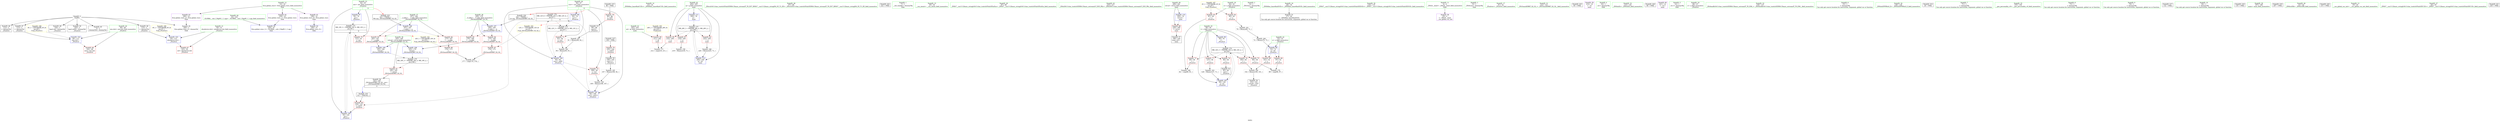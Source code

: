 digraph "SVFG" {
	label="SVFG";

	Node0x562c8eecbbf0 [shape=record,color=grey,label="{NodeID: 0\nNullPtr}"];
	Node0x562c8eecbbf0 -> Node0x562c8eee2860[style=solid];
	Node0x562c8eecbbf0 -> Node0x562c8eee2960[style=solid];
	Node0x562c8eecbbf0 -> Node0x562c8eee2a30[style=solid];
	Node0x562c8eecbbf0 -> Node0x562c8eee3b20[style=solid];
	Node0x562c8eecbbf0 -> Node0x562c8eee3bf0[style=solid];
	Node0x562c8eecbbf0 -> Node0x562c8eee3cc0[style=solid];
	Node0x562c8eecbbf0 -> Node0x562c8eee6270[style=solid];
	Node0x562c8eee2c00 [shape=record,color=blue,label="{NodeID: 97\n54\<--76\nans\<--\n_Z5solvev\n}"];
	Node0x562c8eee2c00 -> Node0x562c8eef0bc0[style=dashed];
	Node0x562c8eee0c00 [shape=record,color=green,label="{NodeID: 14\n23\<--24\n_ZNSt8ios_base4InitC1Ev\<--_ZNSt8ios_base4InitC1Ev_field_insensitive\n}"];
	Node0x562c8eee77a0 [shape=record,color=blue,label="{NodeID: 111\n204\<--76\nq\<--\nmain\n}"];
	Node0x562c8eee77a0 -> Node0x562c8eef24c0[style=dashed];
	Node0x562c8eee1880 [shape=record,color=green,label="{NodeID: 28\n67\<--68\n_ZStrsIcSt11char_traitsIcESaIcEERSt13basic_istreamIT_T0_ES7_RNSt7__cxx1112basic_stringIS4_S5_T1_EE\<--_ZStrsIcSt11char_traitsIcESaIcEERSt13basic_istreamIT_T0_ES7_RNSt7__cxx1112basic_stringIS4_S5_T1_EE_field_insensitive\n}"];
	Node0x562c8eee2590 [shape=record,color=green,label="{NodeID: 42\n204\<--205\nq\<--q_field_insensitive\nmain\n}"];
	Node0x562c8eee2590 -> Node0x562c8eee5e00[style=solid];
	Node0x562c8eee2590 -> Node0x562c8eee5ed0[style=solid];
	Node0x562c8eee2590 -> Node0x562c8eee5fa0[style=solid];
	Node0x562c8eee2590 -> Node0x562c8eee77a0[style=solid];
	Node0x562c8eee2590 -> Node0x562c8eee7870[style=solid];
	Node0x562c8eeffec0 [shape=record,color=black,label="{NodeID: 222\n222 = PHI()\n}"];
	Node0x562c8eee41d0 [shape=record,color=black,label="{NodeID: 56\n162\<--185\n_ZSt3maxIiERKT_S2_S2__ret\<--\n_ZSt3maxIiERKT_S2_S2_\n|{<s0>9}}"];
	Node0x562c8eee41d0:s0 -> Node0x562c8eefeb10[style=solid,color=blue];
	Node0x562c8eee4dc0 [shape=record,color=red,label="{NodeID: 70\n131\<--54\n\<--ans\n_Z5solvev\n}"];
	Node0x562c8eeeb4e0 [shape=record,color=grey,label="{NodeID: 167\n91 = Binary(90, 92, )\n}"];
	Node0x562c8eeeb4e0 -> Node0x562c8eeead60[style=solid];
	Node0x562c8eee5920 [shape=record,color=red,label="{NodeID: 84\n175\<--169\n\<--__b.addr\n_ZSt3maxIiERKT_S2_S2_\n}"];
	Node0x562c8eee5920 -> Node0x562c8eee5b90[style=solid];
	Node0x562c8eedfc60 [shape=record,color=green,label="{NodeID: 1\n7\<--1\n__dso_handle\<--dummyObj\nGlob }"];
	Node0x562c8eee2cd0 [shape=record,color=blue,label="{NodeID: 98\n56\<--76\ncurr\<--\n_Z5solvev\n}"];
	Node0x562c8eee2cd0 -> Node0x562c8eef10c0[style=dashed];
	Node0x562c8eee0d00 [shape=record,color=green,label="{NodeID: 15\n29\<--30\n__cxa_atexit\<--__cxa_atexit_field_insensitive\n}"];
	Node0x562c8eee6610 [shape=record,color=yellow,style=double,label="{NodeID: 195\n26V_1 = ENCHI(MR_26V_0)\npts\{203 \}\nFun[main]}"];
	Node0x562c8eee6610 -> Node0x562c8eee5d30[style=dashed];
	Node0x562c8eee7870 [shape=record,color=blue,label="{NodeID: 112\n204\<--226\nq\<--inc\nmain\n}"];
	Node0x562c8eee7870 -> Node0x562c8eef24c0[style=dashed];
	Node0x562c8eee1980 [shape=record,color=green,label="{NodeID: 29\n87\<--88\n_ZNSt7__cxx1112basic_stringIcSt11char_traitsIcESaIcEEixEm\<--_ZNSt7__cxx1112basic_stringIcSt11char_traitsIcESaIcEEixEm_field_insensitive\n}"];
	Node0x562c8eee2660 [shape=record,color=green,label="{NodeID: 43\n216\<--217\n_ZStlsISt11char_traitsIcEERSt13basic_ostreamIcT_ES5_PKc\<--_ZStlsISt11char_traitsIcEERSt13basic_ostreamIcT_ES5_PKc_field_insensitive\n}"];
	Node0x562c8eefff90 [shape=record,color=black,label="{NodeID: 223\n163 = PHI(54, )\n0th arg _ZSt3maxIiERKT_S2_S2_ }"];
	Node0x562c8eefff90 -> Node0x562c8eee7390[style=solid];
	Node0x562c8eee42a0 [shape=record,color=black,label="{NodeID: 57\n199\<--229\nmain_ret\<--\nmain\n}"];
	Node0x562c8eee4e90 [shape=record,color=red,label="{NodeID: 71\n93\<--56\n\<--curr\n_Z5solvev\n}"];
	Node0x562c8eee4e90 -> Node0x562c8eeead60[style=solid];
	Node0x562c8eeeb660 [shape=record,color=grey,label="{NodeID: 168\n82 = cmp(80, 81, )\n}"];
	Node0x562c8eee59f0 [shape=record,color=red,label="{NodeID: 85\n179\<--169\n\<--__b.addr\n_ZSt3maxIiERKT_S2_S2_\n}"];
	Node0x562c8eee59f0 -> Node0x562c8eee7530[style=solid];
	Node0x562c8eedfcf0 [shape=record,color=green,label="{NodeID: 2\n8\<--1\n_ZSt3cin\<--dummyObj\nGlob }"];
	Node0x562c8eef3dc0 [shape=record,color=yellow,style=double,label="{NodeID: 182\n10V_1 = ENCHI(MR_10V_0)\npts\{55 \}\nFun[_ZSt3maxIiERKT_S2_S2_]}"];
	Node0x562c8eef3dc0 -> Node0x562c8eee5ac0[style=dashed];
	Node0x562c8eee2da0 [shape=record,color=blue,label="{NodeID: 99\n58\<--76\ni\<--\n_Z5solvev\n}"];
	Node0x562c8eee2da0 -> Node0x562c8eef15c0[style=dashed];
	Node0x562c8eee0e00 [shape=record,color=green,label="{NodeID: 16\n28\<--34\n_ZNSt8ios_base4InitD1Ev\<--_ZNSt8ios_base4InitD1Ev_field_insensitive\n}"];
	Node0x562c8eee0e00 -> Node0x562c8eee3d90[style=solid];
	Node0x562c8eee1a80 [shape=record,color=green,label="{NodeID: 30\n118\<--119\n_ZNSt7__cxx1112basic_stringIcSt11char_traitsIcESaIcEED1Ev\<--_ZNSt7__cxx1112basic_stringIcSt11char_traitsIcESaIcEED1Ev_field_insensitive\n}"];
	Node0x562c8eee2760 [shape=record,color=green,label="{NodeID: 44\n16\<--234\n_GLOBAL__sub_I_DigiM_1_1.cpp\<--_GLOBAL__sub_I_DigiM_1_1.cpp_field_insensitive\n}"];
	Node0x562c8eee2760 -> Node0x562c8eee6170[style=solid];
	Node0x562c8ef00150 [shape=record,color=black,label="{NodeID: 224\n164 = PHI(56, )\n1st arg _ZSt3maxIiERKT_S2_S2_ }"];
	Node0x562c8ef00150 -> Node0x562c8eee7460[style=solid];
	Node0x562c8eee4370 [shape=record,color=purple,label="{NodeID: 58\n25\<--4\n\<--_ZStL8__ioinit\n__cxx_global_var_init\n}"];
	Node0x562c8eee4f60 [shape=record,color=red,label="{NodeID: 72\n108\<--56\n\<--curr\n_Z5solvev\n}"];
	Node0x562c8eee4f60 -> Node0x562c8eeea8e0[style=solid];
	Node0x562c8eeeb7e0 [shape=record,color=grey,label="{NodeID: 169\n177 = cmp(174, 176, )\n}"];
	Node0x562c8eee5ac0 [shape=record,color=red,label="{NodeID: 86\n174\<--173\n\<--\n_ZSt3maxIiERKT_S2_S2_\n}"];
	Node0x562c8eee5ac0 -> Node0x562c8eeeb7e0[style=solid];
	Node0x562c8eedfd80 [shape=record,color=green,label="{NodeID: 3\n9\<--1\n_ZSt4cout\<--dummyObj\nGlob }"];
	Node0x562c8eef48e0 [shape=record,color=yellow,style=double,label="{NodeID: 183\n12V_1 = ENCHI(MR_12V_0)\npts\{57 \}\nFun[_ZSt3maxIiERKT_S2_S2_]}"];
	Node0x562c8eef48e0 -> Node0x562c8eee5b90[style=dashed];
	Node0x562c8eee2e70 [shape=record,color=blue,label="{NodeID: 100\n56\<--94\ncurr\<--add5\n_Z5solvev\n}"];
	Node0x562c8eee2e70 -> Node0x562c8eee4f60[style=dashed];
	Node0x562c8eee2e70 -> Node0x562c8eee2f40[style=dashed];
	Node0x562c8eee2e70 -> Node0x562c8eef1fc0[style=dashed];
	Node0x562c8eee0f00 [shape=record,color=green,label="{NodeID: 17\n41\<--42\n_Z5solvev\<--_Z5solvev_field_insensitive\n}"];
	Node0x562c8eee1b80 [shape=record,color=green,label="{NodeID: 31\n122\<--123\n_ZSt3maxIiERKT_S2_S2_\<--_ZSt3maxIiERKT_S2_S2__field_insensitive\n}"];
	Node0x562c8eee2860 [shape=record,color=black,label="{NodeID: 45\n2\<--3\ndummyVal\<--dummyVal\n}"];
	Node0x562c8ef00830 [shape=record,color=black,label="{NodeID: 225\n60 = PHI()\n}"];
	Node0x562c8eee4440 [shape=record,color=purple,label="{NodeID: 59\n214\<--10\n\<--.str\nmain\n}"];
	Node0x562c8eee5030 [shape=record,color=red,label="{NodeID: 73\n80\<--58\n\<--i\n_Z5solvev\n}"];
	Node0x562c8eee5030 -> Node0x562c8eeeb660[style=solid];
	Node0x562c8eeeb960 [shape=record,color=grey,label="{NodeID: 170\n98 = cmp(96, 97, )\n}"];
	Node0x562c8eee5b90 [shape=record,color=red,label="{NodeID: 87\n176\<--175\n\<--\n_ZSt3maxIiERKT_S2_S2_\n}"];
	Node0x562c8eee5b90 -> Node0x562c8eeeb7e0[style=solid];
	Node0x562c8eedfe10 [shape=record,color=green,label="{NodeID: 4\n10\<--1\n.str\<--dummyObj\nGlob }"];
	Node0x562c8eee2f40 [shape=record,color=blue,label="{NodeID: 101\n56\<--109\ncurr\<--sub13\n_Z5solvev\n}"];
	Node0x562c8eee2f40 -> Node0x562c8eef1fc0[style=dashed];
	Node0x562c8eee1000 [shape=record,color=green,label="{NodeID: 18\n44\<--45\nn\<--n_field_insensitive\n_Z5solvev\n}"];
	Node0x562c8eee1000 -> Node0x562c8eee48e0[style=solid];
	Node0x562c8eee1000 -> Node0x562c8eee49b0[style=solid];
	Node0x562c8eee1c80 [shape=record,color=green,label="{NodeID: 32\n133\<--134\n_ZNSolsEi\<--_ZNSolsEi_field_insensitive\n}"];
	Node0x562c8eee2960 [shape=record,color=black,label="{NodeID: 46\n112\<--3\n\<--dummyVal\n_Z5solvev\n}"];
	Node0x562c8ef00930 [shape=record,color=black,label="{NodeID: 226\n66 = PHI()\n}"];
	Node0x562c8eee4510 [shape=record,color=purple,label="{NodeID: 60\n221\<--12\n\<--.str.1\nmain\n}"];
	Node0x562c8eee5100 [shape=record,color=red,label="{NodeID: 74\n84\<--58\n\<--i\n_Z5solvev\n}"];
	Node0x562c8eee5100 -> Node0x562c8eee3e90[style=solid];
	Node0x562c8eeebae0 [shape=record,color=grey,label="{NodeID: 171\n212 = cmp(210, 211, )\n}"];
	Node0x562c8eee5c60 [shape=record,color=red,label="{NodeID: 88\n229\<--200\n\<--retval\nmain\n}"];
	Node0x562c8eee5c60 -> Node0x562c8eee42a0[style=solid];
	Node0x562c8eee0650 [shape=record,color=green,label="{NodeID: 5\n12\<--1\n.str.1\<--dummyObj\nGlob }"];
	Node0x562c8eee3010 [shape=record,color=blue,label="{NodeID: 102\n48\<--113\nexn.slot\<--\n_Z5solvev\n}"];
	Node0x562c8eee3010 -> Node0x562c8eee4a80[style=dashed];
	Node0x562c8eee10d0 [shape=record,color=green,label="{NodeID: 19\n46\<--47\ns\<--s_field_insensitive\n_Z5solvev\n}"];
	Node0x562c8eee1d80 [shape=record,color=green,label="{NodeID: 33\n136\<--137\n_ZSt4endlIcSt11char_traitsIcEERSt13basic_ostreamIT_T0_ES6_\<--_ZSt4endlIcSt11char_traitsIcEERSt13basic_ostreamIT_T0_ES6__field_insensitive\n}"];
	Node0x562c8eee2a30 [shape=record,color=black,label="{NodeID: 47\n113\<--3\n\<--dummyVal\n_Z5solvev\n}"];
	Node0x562c8eee2a30 -> Node0x562c8eee3010[style=solid];
	Node0x562c8ef00a30 [shape=record,color=black,label="{NodeID: 227\n104 = PHI()\n}"];
	Node0x562c8ef00a30 -> Node0x562c8eee5510[style=solid];
	Node0x562c8eee45e0 [shape=record,color=purple,label="{NodeID: 61\n238\<--14\nllvm.global_ctors_0\<--llvm.global_ctors\nGlob }"];
	Node0x562c8eee45e0 -> Node0x562c8eee6070[style=solid];
	Node0x562c8eeea760 [shape=record,color=grey,label="{NodeID: 158\n219 = Binary(218, 71, )\n}"];
	Node0x562c8eee51d0 [shape=record,color=red,label="{NodeID: 75\n96\<--58\n\<--i\n_Z5solvev\n}"];
	Node0x562c8eee51d0 -> Node0x562c8eeeb960[style=solid];
	Node0x562c8eef0bc0 [shape=record,color=black,label="{NodeID: 172\nMR_10V_3 = PHI(MR_10V_4, MR_10V_2, )\npts\{55 \}\n|{|<s3>9}}"];
	Node0x562c8eef0bc0 -> Node0x562c8eee4dc0[style=dashed];
	Node0x562c8eef0bc0 -> Node0x562c8eee55e0[style=dashed];
	Node0x562c8eef0bc0 -> Node0x562c8eee31b0[style=dashed];
	Node0x562c8eef0bc0:s3 -> Node0x562c8eef3dc0[style=dashed,color=red];
	Node0x562c8eee5d30 [shape=record,color=red,label="{NodeID: 89\n211\<--202\n\<--qt\nmain\n}"];
	Node0x562c8eee5d30 -> Node0x562c8eeebae0[style=solid];
	Node0x562c8eee06e0 [shape=record,color=green,label="{NodeID: 6\n15\<--1\n\<--dummyObj\nCan only get source location for instruction, argument, global var or function.}"];
	Node0x562c8eee30e0 [shape=record,color=blue,label="{NodeID: 103\n50\<--115\nehselector.slot\<--\n_Z5solvev\n}"];
	Node0x562c8eee30e0 -> Node0x562c8eee4b50[style=dashed];
	Node0x562c8eee11a0 [shape=record,color=green,label="{NodeID: 20\n48\<--49\nexn.slot\<--exn.slot_field_insensitive\n_Z5solvev\n}"];
	Node0x562c8eee11a0 -> Node0x562c8eee4a80[style=solid];
	Node0x562c8eee11a0 -> Node0x562c8eee3010[style=solid];
	Node0x562c8eee1e80 [shape=record,color=green,label="{NodeID: 34\n138\<--139\n_ZNSolsEPFRSoS_E\<--_ZNSolsEPFRSoS_E_field_insensitive\n}"];
	Node0x562c8eefebe0 [shape=record,color=black,label="{NodeID: 214\n26 = PHI()\n}"];
	Node0x562c8eee3b20 [shape=record,color=black,label="{NodeID: 48\n115\<--3\n\<--dummyVal\n_Z5solvev\n}"];
	Node0x562c8eee3b20 -> Node0x562c8eee30e0[style=solid];
	Node0x562c8eee46e0 [shape=record,color=purple,label="{NodeID: 62\n239\<--14\nllvm.global_ctors_1\<--llvm.global_ctors\nGlob }"];
	Node0x562c8eee46e0 -> Node0x562c8eee6170[style=solid];
	Node0x562c8eeea8e0 [shape=record,color=grey,label="{NodeID: 159\n109 = Binary(108, 107, )\n}"];
	Node0x562c8eeea8e0 -> Node0x562c8eee2f40[style=solid];
	Node0x562c8eee52a0 [shape=record,color=red,label="{NodeID: 76\n100\<--58\n\<--i\n_Z5solvev\n}"];
	Node0x562c8eee52a0 -> Node0x562c8eeeb060[style=solid];
	Node0x562c8eef10c0 [shape=record,color=black,label="{NodeID: 173\nMR_12V_3 = PHI(MR_12V_6, MR_12V_2, )\npts\{57 \}\n}"];
	Node0x562c8eef10c0 -> Node0x562c8eee4e90[style=dashed];
	Node0x562c8eef10c0 -> Node0x562c8eee2e70[style=dashed];
	Node0x562c8eee5e00 [shape=record,color=red,label="{NodeID: 90\n210\<--204\n\<--q\nmain\n}"];
	Node0x562c8eee5e00 -> Node0x562c8eeebae0[style=solid];
	Node0x562c8eee0770 [shape=record,color=green,label="{NodeID: 7\n71\<--1\n\<--dummyObj\nCan only get source location for instruction, argument, global var or function.}"];
	Node0x562c8eef4c60 [shape=record,color=yellow,style=double,label="{NodeID: 187\n2V_1 = ENCHI(MR_2V_0)\npts\{45 \}\nFun[_Z5solvev]}"];
	Node0x562c8eef4c60 -> Node0x562c8eee48e0[style=dashed];
	Node0x562c8eef4c60 -> Node0x562c8eee49b0[style=dashed];
	Node0x562c8eee31b0 [shape=record,color=blue,label="{NodeID: 104\n54\<--124\nans\<--\n_Z5solvev\n}"];
	Node0x562c8eee31b0 -> Node0x562c8eef0bc0[style=dashed];
	Node0x562c8eee1270 [shape=record,color=green,label="{NodeID: 21\n50\<--51\nehselector.slot\<--ehselector.slot_field_insensitive\n_Z5solvev\n}"];
	Node0x562c8eee1270 -> Node0x562c8eee4b50[style=solid];
	Node0x562c8eee1270 -> Node0x562c8eee30e0[style=solid];
	Node0x562c8eee1f80 [shape=record,color=green,label="{NodeID: 35\n155\<--156\n__gxx_personality_v0\<--__gxx_personality_v0_field_insensitive\n}"];
	Node0x562c8eefe9b0 [shape=record,color=black,label="{NodeID: 215\n86 = PHI()\n}"];
	Node0x562c8eefe9b0 -> Node0x562c8eee5440[style=solid];
	Node0x562c8eee3bf0 [shape=record,color=black,label="{NodeID: 49\n144\<--3\nlpad.val\<--dummyVal\n_Z5solvev\n}"];
	Node0x562c8eee47e0 [shape=record,color=purple,label="{NodeID: 63\n240\<--14\nllvm.global_ctors_2\<--llvm.global_ctors\nGlob }"];
	Node0x562c8eee47e0 -> Node0x562c8eee6270[style=solid];
	Node0x562c8eeeaa60 [shape=record,color=grey,label="{NodeID: 160\n72 = Binary(70, 73, )\n}"];
	Node0x562c8eeeaa60 -> Node0x562c8eee2b30[style=solid];
	Node0x562c8eee5370 [shape=record,color=red,label="{NodeID: 77\n127\<--58\n\<--i\n_Z5solvev\n}"];
	Node0x562c8eee5370 -> Node0x562c8eeeaee0[style=solid];
	Node0x562c8eef15c0 [shape=record,color=black,label="{NodeID: 174\nMR_14V_3 = PHI(MR_14V_4, MR_14V_2, )\npts\{59 \}\n}"];
	Node0x562c8eef15c0 -> Node0x562c8eee5030[style=dashed];
	Node0x562c8eef15c0 -> Node0x562c8eee5100[style=dashed];
	Node0x562c8eef15c0 -> Node0x562c8eee51d0[style=dashed];
	Node0x562c8eef15c0 -> Node0x562c8eee52a0[style=dashed];
	Node0x562c8eef15c0 -> Node0x562c8eee5370[style=dashed];
	Node0x562c8eef15c0 -> Node0x562c8eee3280[style=dashed];
	Node0x562c8eee5ed0 [shape=record,color=red,label="{NodeID: 91\n218\<--204\n\<--q\nmain\n}"];
	Node0x562c8eee5ed0 -> Node0x562c8eeea760[style=solid];
	Node0x562c8eee0800 [shape=record,color=green,label="{NodeID: 8\n73\<--1\n\<--dummyObj\nCan only get source location for instruction, argument, global var or function.}"];
	Node0x562c8eef4d70 [shape=record,color=yellow,style=double,label="{NodeID: 188\n4V_1 = ENCHI(MR_4V_0)\npts\{49 \}\nFun[_Z5solvev]}"];
	Node0x562c8eef4d70 -> Node0x562c8eee3010[style=dashed];
	Node0x562c8eee3280 [shape=record,color=blue,label="{NodeID: 105\n58\<--128\ni\<--inc\n_Z5solvev\n}"];
	Node0x562c8eee3280 -> Node0x562c8eef15c0[style=dashed];
	Node0x562c8eee1340 [shape=record,color=green,label="{NodeID: 22\n52\<--53\nx\<--x_field_insensitive\n_Z5solvev\n}"];
	Node0x562c8eee1340 -> Node0x562c8eee4c20[style=solid];
	Node0x562c8eee1340 -> Node0x562c8eee4cf0[style=solid];
	Node0x562c8eee1340 -> Node0x562c8eee2b30[style=solid];
	Node0x562c8eee2080 [shape=record,color=green,label="{NodeID: 36\n165\<--166\nretval\<--retval_field_insensitive\n_ZSt3maxIiERKT_S2_S2_\n}"];
	Node0x562c8eee2080 -> Node0x562c8eee56b0[style=solid];
	Node0x562c8eee2080 -> Node0x562c8eee7530[style=solid];
	Node0x562c8eee2080 -> Node0x562c8eee7600[style=solid];
	Node0x562c8eefeb10 [shape=record,color=black,label="{NodeID: 216\n121 = PHI(162, )\n}"];
	Node0x562c8eefeb10 -> Node0x562c8eee55e0[style=solid];
	Node0x562c8eee3cc0 [shape=record,color=black,label="{NodeID: 50\n145\<--3\nlpad.val20\<--dummyVal\n_Z5solvev\n}"];
	Node0x562c8eee48e0 [shape=record,color=red,label="{NodeID: 64\n69\<--44\n\<--n\n_Z5solvev\n}"];
	Node0x562c8eee48e0 -> Node0x562c8eeeabe0[style=solid];
	Node0x562c8eeeabe0 [shape=record,color=grey,label="{NodeID: 161\n70 = Binary(69, 71, )\n}"];
	Node0x562c8eeeabe0 -> Node0x562c8eeeaa60[style=solid];
	Node0x562c8eee5440 [shape=record,color=red,label="{NodeID: 78\n89\<--86\n\<--call3\n_Z5solvev\n}"];
	Node0x562c8eee5440 -> Node0x562c8eee3f60[style=solid];
	Node0x562c8eef1ac0 [shape=record,color=black,label="{NodeID: 175\nMR_18V_3 = PHI(MR_18V_4, MR_18V_2, )\npts\{166 \}\n}"];
	Node0x562c8eef1ac0 -> Node0x562c8eee56b0[style=dashed];
	Node0x562c8eee5fa0 [shape=record,color=red,label="{NodeID: 92\n225\<--204\n\<--q\nmain\n}"];
	Node0x562c8eee5fa0 -> Node0x562c8eeeb360[style=solid];
	Node0x562c8eee0890 [shape=record,color=green,label="{NodeID: 9\n76\<--1\n\<--dummyObj\nCan only get source location for instruction, argument, global var or function.}"];
	Node0x562c8eef4e50 [shape=record,color=yellow,style=double,label="{NodeID: 189\n6V_1 = ENCHI(MR_6V_0)\npts\{51 \}\nFun[_Z5solvev]}"];
	Node0x562c8eef4e50 -> Node0x562c8eee30e0[style=dashed];
	Node0x562c8eee7390 [shape=record,color=blue,label="{NodeID: 106\n167\<--163\n__a.addr\<--__a\n_ZSt3maxIiERKT_S2_S2_\n}"];
	Node0x562c8eee7390 -> Node0x562c8eee5780[style=dashed];
	Node0x562c8eee7390 -> Node0x562c8eee5850[style=dashed];
	Node0x562c8eee1410 [shape=record,color=green,label="{NodeID: 23\n54\<--55\nans\<--ans_field_insensitive\n_Z5solvev\n|{|<s3>9}}"];
	Node0x562c8eee1410 -> Node0x562c8eee4dc0[style=solid];
	Node0x562c8eee1410 -> Node0x562c8eee2c00[style=solid];
	Node0x562c8eee1410 -> Node0x562c8eee31b0[style=solid];
	Node0x562c8eee1410:s3 -> Node0x562c8eefff90[style=solid,color=red];
	Node0x562c8eee2150 [shape=record,color=green,label="{NodeID: 37\n167\<--168\n__a.addr\<--__a.addr_field_insensitive\n_ZSt3maxIiERKT_S2_S2_\n}"];
	Node0x562c8eee2150 -> Node0x562c8eee5780[style=solid];
	Node0x562c8eee2150 -> Node0x562c8eee5850[style=solid];
	Node0x562c8eee2150 -> Node0x562c8eee7390[style=solid];
	Node0x562c8eeffa50 [shape=record,color=black,label="{NodeID: 217\n132 = PHI()\n}"];
	Node0x562c8eee3d90 [shape=record,color=black,label="{NodeID: 51\n27\<--28\n\<--_ZNSt8ios_base4InitD1Ev\nCan only get source location for instruction, argument, global var or function.}"];
	Node0x562c8eee49b0 [shape=record,color=red,label="{NodeID: 65\n81\<--44\n\<--n\n_Z5solvev\n}"];
	Node0x562c8eee49b0 -> Node0x562c8eeeb660[style=solid];
	Node0x562c8eeead60 [shape=record,color=grey,label="{NodeID: 162\n94 = Binary(93, 91, )\n}"];
	Node0x562c8eeead60 -> Node0x562c8eee2e70[style=solid];
	Node0x562c8eee5510 [shape=record,color=red,label="{NodeID: 79\n105\<--104\n\<--call10\n_Z5solvev\n}"];
	Node0x562c8eee5510 -> Node0x562c8eee4100[style=solid];
	Node0x562c8eef1fc0 [shape=record,color=black,label="{NodeID: 176\nMR_12V_6 = PHI(MR_12V_5, MR_12V_4, )\npts\{57 \}\n|{|<s2>9}}"];
	Node0x562c8eef1fc0 -> Node0x562c8eee55e0[style=dashed];
	Node0x562c8eef1fc0 -> Node0x562c8eef10c0[style=dashed];
	Node0x562c8eef1fc0:s2 -> Node0x562c8eef48e0[style=dashed,color=red];
	Node0x562c8eee6070 [shape=record,color=blue,label="{NodeID: 93\n238\<--15\nllvm.global_ctors_0\<--\nGlob }"];
	Node0x562c8eee0920 [shape=record,color=green,label="{NodeID: 10\n92\<--1\n\<--dummyObj\nCan only get source location for instruction, argument, global var or function.}"];
	Node0x562c8eee7460 [shape=record,color=blue,label="{NodeID: 107\n169\<--164\n__b.addr\<--__b\n_ZSt3maxIiERKT_S2_S2_\n}"];
	Node0x562c8eee7460 -> Node0x562c8eee5920[style=dashed];
	Node0x562c8eee7460 -> Node0x562c8eee59f0[style=dashed];
	Node0x562c8eee14e0 [shape=record,color=green,label="{NodeID: 24\n56\<--57\ncurr\<--curr_field_insensitive\n_Z5solvev\n|{|<s5>9}}"];
	Node0x562c8eee14e0 -> Node0x562c8eee4e90[style=solid];
	Node0x562c8eee14e0 -> Node0x562c8eee4f60[style=solid];
	Node0x562c8eee14e0 -> Node0x562c8eee2cd0[style=solid];
	Node0x562c8eee14e0 -> Node0x562c8eee2e70[style=solid];
	Node0x562c8eee14e0 -> Node0x562c8eee2f40[style=solid];
	Node0x562c8eee14e0:s5 -> Node0x562c8ef00150[style=solid,color=red];
	Node0x562c8eee2220 [shape=record,color=green,label="{NodeID: 38\n169\<--170\n__b.addr\<--__b.addr_field_insensitive\n_ZSt3maxIiERKT_S2_S2_\n}"];
	Node0x562c8eee2220 -> Node0x562c8eee5920[style=solid];
	Node0x562c8eee2220 -> Node0x562c8eee59f0[style=solid];
	Node0x562c8eee2220 -> Node0x562c8eee7460[style=solid];
	Node0x562c8eeffb20 [shape=record,color=black,label="{NodeID: 218\n135 = PHI()\n}"];
	Node0x562c8eee3e90 [shape=record,color=black,label="{NodeID: 52\n85\<--84\nconv\<--\n_Z5solvev\n}"];
	Node0x562c8eee4a80 [shape=record,color=red,label="{NodeID: 66\n142\<--48\nexn\<--exn.slot\n_Z5solvev\n}"];
	Node0x562c8eeeaee0 [shape=record,color=grey,label="{NodeID: 163\n128 = Binary(127, 71, )\n}"];
	Node0x562c8eeeaee0 -> Node0x562c8eee3280[style=solid];
	Node0x562c8eee55e0 [shape=record,color=red,label="{NodeID: 80\n124\<--121\n\<--call15\n_Z5solvev\n}"];
	Node0x562c8eee55e0 -> Node0x562c8eee31b0[style=solid];
	Node0x562c8eef24c0 [shape=record,color=black,label="{NodeID: 177\nMR_28V_3 = PHI(MR_28V_4, MR_28V_2, )\npts\{205 \}\n}"];
	Node0x562c8eef24c0 -> Node0x562c8eee5e00[style=dashed];
	Node0x562c8eef24c0 -> Node0x562c8eee5ed0[style=dashed];
	Node0x562c8eef24c0 -> Node0x562c8eee5fa0[style=dashed];
	Node0x562c8eef24c0 -> Node0x562c8eee7870[style=dashed];
	Node0x562c8eee6170 [shape=record,color=blue,label="{NodeID: 94\n239\<--16\nllvm.global_ctors_1\<--_GLOBAL__sub_I_DigiM_1_1.cpp\nGlob }"];
	Node0x562c8eee09b0 [shape=record,color=green,label="{NodeID: 11\n4\<--6\n_ZStL8__ioinit\<--_ZStL8__ioinit_field_insensitive\nGlob }"];
	Node0x562c8eee09b0 -> Node0x562c8eee4370[style=solid];
	Node0x562c8eee7530 [shape=record,color=blue,label="{NodeID: 108\n165\<--179\nretval\<--\n_ZSt3maxIiERKT_S2_S2_\n}"];
	Node0x562c8eee7530 -> Node0x562c8eef1ac0[style=dashed];
	Node0x562c8eee15b0 [shape=record,color=green,label="{NodeID: 25\n58\<--59\ni\<--i_field_insensitive\n_Z5solvev\n}"];
	Node0x562c8eee15b0 -> Node0x562c8eee5030[style=solid];
	Node0x562c8eee15b0 -> Node0x562c8eee5100[style=solid];
	Node0x562c8eee15b0 -> Node0x562c8eee51d0[style=solid];
	Node0x562c8eee15b0 -> Node0x562c8eee52a0[style=solid];
	Node0x562c8eee15b0 -> Node0x562c8eee5370[style=solid];
	Node0x562c8eee15b0 -> Node0x562c8eee2da0[style=solid];
	Node0x562c8eee15b0 -> Node0x562c8eee3280[style=solid];
	Node0x562c8eee22f0 [shape=record,color=green,label="{NodeID: 39\n197\<--198\nmain\<--main_field_insensitive\n}"];
	Node0x562c8eeffbf0 [shape=record,color=black,label="{NodeID: 219\n207 = PHI()\n}"];
	Node0x562c8eee3f60 [shape=record,color=black,label="{NodeID: 53\n90\<--89\nconv4\<--\n_Z5solvev\n}"];
	Node0x562c8eee3f60 -> Node0x562c8eeeb4e0[style=solid];
	Node0x562c8eee4b50 [shape=record,color=red,label="{NodeID: 67\n143\<--50\nsel\<--ehselector.slot\n_Z5solvev\n}"];
	Node0x562c8eeeb060 [shape=record,color=grey,label="{NodeID: 164\n102 = Binary(100, 101, )\n}"];
	Node0x562c8eeeb060 -> Node0x562c8eee4030[style=solid];
	Node0x562c8eee56b0 [shape=record,color=red,label="{NodeID: 81\n185\<--165\n\<--retval\n_ZSt3maxIiERKT_S2_S2_\n}"];
	Node0x562c8eee56b0 -> Node0x562c8eee41d0[style=solid];
	Node0x562c8eee6270 [shape=record,color=blue, style = dotted,label="{NodeID: 95\n240\<--3\nllvm.global_ctors_2\<--dummyVal\nGlob }"];
	Node0x562c8eee0a40 [shape=record,color=green,label="{NodeID: 12\n14\<--18\nllvm.global_ctors\<--llvm.global_ctors_field_insensitive\nGlob }"];
	Node0x562c8eee0a40 -> Node0x562c8eee45e0[style=solid];
	Node0x562c8eee0a40 -> Node0x562c8eee46e0[style=solid];
	Node0x562c8eee0a40 -> Node0x562c8eee47e0[style=solid];
	Node0x562c8eee7600 [shape=record,color=blue,label="{NodeID: 109\n165\<--182\nretval\<--\n_ZSt3maxIiERKT_S2_S2_\n}"];
	Node0x562c8eee7600 -> Node0x562c8eef1ac0[style=dashed];
	Node0x562c8eee1680 [shape=record,color=green,label="{NodeID: 26\n61\<--62\n_ZNSirsERi\<--_ZNSirsERi_field_insensitive\n}"];
	Node0x562c8eee23f0 [shape=record,color=green,label="{NodeID: 40\n200\<--201\nretval\<--retval_field_insensitive\nmain\n}"];
	Node0x562c8eee23f0 -> Node0x562c8eee5c60[style=solid];
	Node0x562c8eee23f0 -> Node0x562c8eee76d0[style=solid];
	Node0x562c8eeffcc0 [shape=record,color=black,label="{NodeID: 220\n215 = PHI()\n}"];
	Node0x562c8eee4030 [shape=record,color=black,label="{NodeID: 54\n103\<--102\nconv8\<--sub7\n_Z5solvev\n}"];
	Node0x562c8eee4c20 [shape=record,color=red,label="{NodeID: 68\n97\<--52\n\<--x\n_Z5solvev\n}"];
	Node0x562c8eee4c20 -> Node0x562c8eeeb960[style=solid];
	Node0x562c8eeeb1e0 [shape=record,color=grey,label="{NodeID: 165\n107 = Binary(106, 92, )\n}"];
	Node0x562c8eeeb1e0 -> Node0x562c8eeea8e0[style=solid];
	Node0x562c8eee5780 [shape=record,color=red,label="{NodeID: 82\n173\<--167\n\<--__a.addr\n_ZSt3maxIiERKT_S2_S2_\n}"];
	Node0x562c8eee5780 -> Node0x562c8eee5ac0[style=solid];
	Node0x562c8eee2b30 [shape=record,color=blue,label="{NodeID: 96\n52\<--72\nx\<--div\n_Z5solvev\n}"];
	Node0x562c8eee2b30 -> Node0x562c8eee4c20[style=dashed];
	Node0x562c8eee2b30 -> Node0x562c8eee4cf0[style=dashed];
	Node0x562c8eee0b00 [shape=record,color=green,label="{NodeID: 13\n19\<--20\n__cxx_global_var_init\<--__cxx_global_var_init_field_insensitive\n}"];
	Node0x562c8eee76d0 [shape=record,color=blue,label="{NodeID: 110\n200\<--76\nretval\<--\nmain\n}"];
	Node0x562c8eee76d0 -> Node0x562c8eee5c60[style=dashed];
	Node0x562c8eee1780 [shape=record,color=green,label="{NodeID: 27\n64\<--65\n_ZNSt7__cxx1112basic_stringIcSt11char_traitsIcESaIcEEC1Ev\<--_ZNSt7__cxx1112basic_stringIcSt11char_traitsIcESaIcEEC1Ev_field_insensitive\n}"];
	Node0x562c8eee24c0 [shape=record,color=green,label="{NodeID: 41\n202\<--203\nqt\<--qt_field_insensitive\nmain\n}"];
	Node0x562c8eee24c0 -> Node0x562c8eee5d30[style=solid];
	Node0x562c8eeffdc0 [shape=record,color=black,label="{NodeID: 221\n220 = PHI()\n}"];
	Node0x562c8eee4100 [shape=record,color=black,label="{NodeID: 55\n106\<--105\nconv11\<--\n_Z5solvev\n}"];
	Node0x562c8eee4100 -> Node0x562c8eeeb1e0[style=solid];
	Node0x562c8eee4cf0 [shape=record,color=red,label="{NodeID: 69\n101\<--52\n\<--x\n_Z5solvev\n}"];
	Node0x562c8eee4cf0 -> Node0x562c8eeeb060[style=solid];
	Node0x562c8eeeb360 [shape=record,color=grey,label="{NodeID: 166\n226 = Binary(225, 71, )\n}"];
	Node0x562c8eeeb360 -> Node0x562c8eee7870[style=solid];
	Node0x562c8eee5850 [shape=record,color=red,label="{NodeID: 83\n182\<--167\n\<--__a.addr\n_ZSt3maxIiERKT_S2_S2_\n}"];
	Node0x562c8eee5850 -> Node0x562c8eee7600[style=solid];
}
